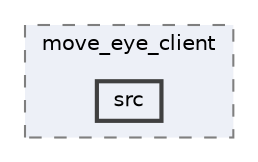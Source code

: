 digraph "smacc_client_library/move_eye/move_eye_client/src"
{
 // LATEX_PDF_SIZE
  bgcolor="transparent";
  edge [fontname=Helvetica,fontsize=10,labelfontname=Helvetica,labelfontsize=10];
  node [fontname=Helvetica,fontsize=10,shape=box,height=0.2,width=0.4];
  compound=true
  subgraph clusterdir_2406b7cf57b9c1bbfd46046cb8c5c1d4 {
    graph [ bgcolor="#edf0f7", pencolor="grey50", label="move_eye_client", fontname=Helvetica,fontsize=10 style="filled,dashed", URL="dir_2406b7cf57b9c1bbfd46046cb8c5c1d4.html",tooltip=""]
  dir_a9de8e59d43b47cf4e4279e7255f1998 [label="src", fillcolor="#edf0f7", color="grey25", style="filled,bold", URL="dir_a9de8e59d43b47cf4e4279e7255f1998.html",tooltip=""];
  }
}
